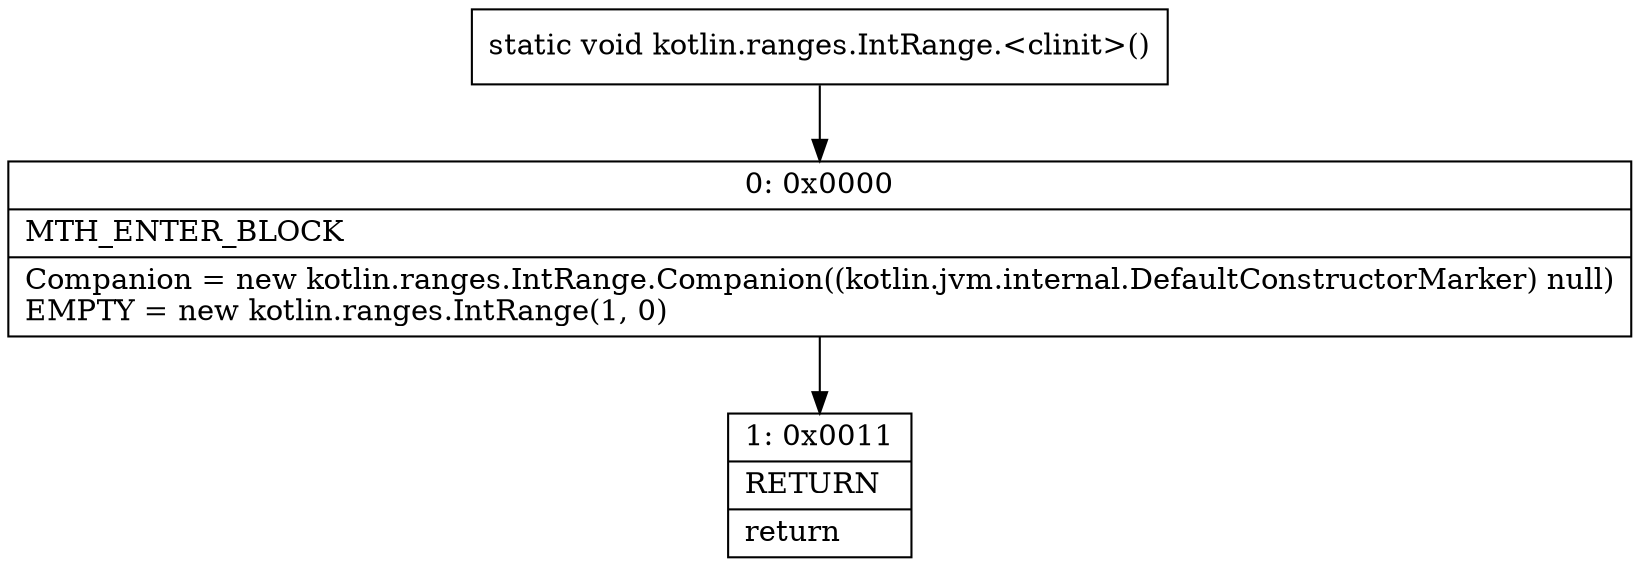 digraph "CFG forkotlin.ranges.IntRange.\<clinit\>()V" {
Node_0 [shape=record,label="{0\:\ 0x0000|MTH_ENTER_BLOCK\l|Companion = new kotlin.ranges.IntRange.Companion((kotlin.jvm.internal.DefaultConstructorMarker) null)\lEMPTY = new kotlin.ranges.IntRange(1, 0)\l}"];
Node_1 [shape=record,label="{1\:\ 0x0011|RETURN\l|return\l}"];
MethodNode[shape=record,label="{static void kotlin.ranges.IntRange.\<clinit\>() }"];
MethodNode -> Node_0;
Node_0 -> Node_1;
}


